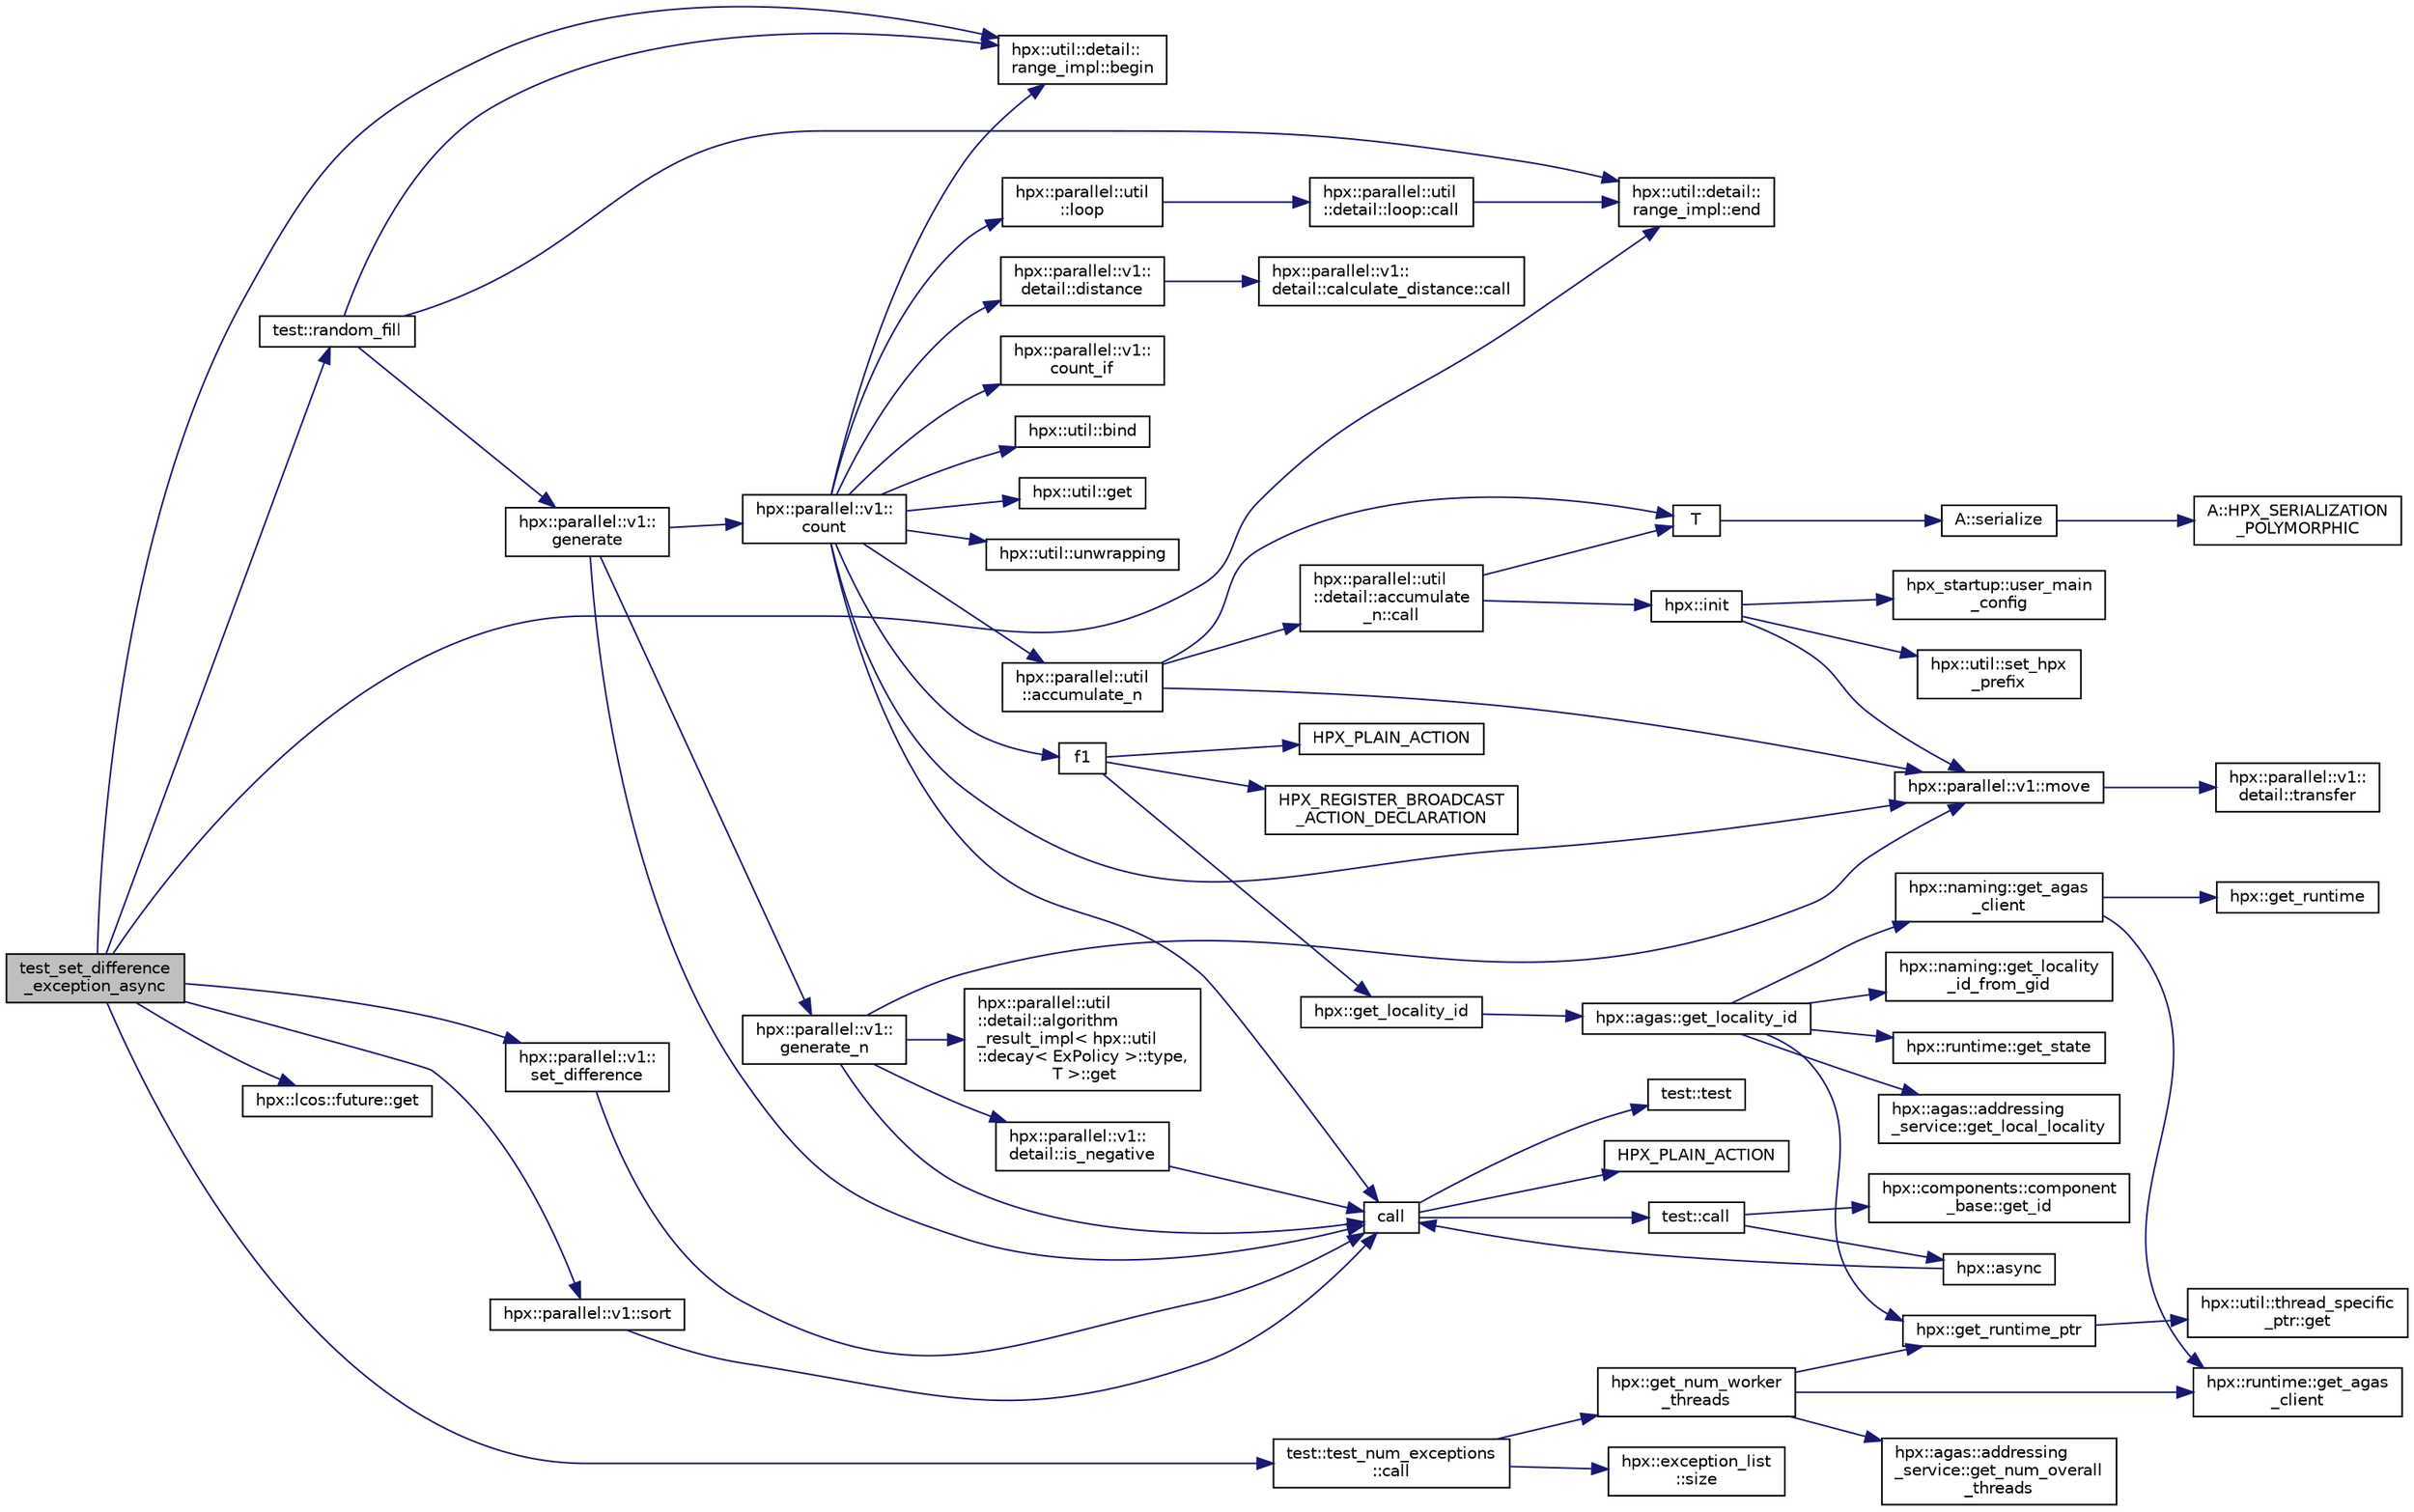 digraph "test_set_difference_exception_async"
{
  edge [fontname="Helvetica",fontsize="10",labelfontname="Helvetica",labelfontsize="10"];
  node [fontname="Helvetica",fontsize="10",shape=record];
  rankdir="LR";
  Node623 [label="test_set_difference\l_exception_async",height=0.2,width=0.4,color="black", fillcolor="grey75", style="filled", fontcolor="black"];
  Node623 -> Node624 [color="midnightblue",fontsize="10",style="solid",fontname="Helvetica"];
  Node624 [label="test::random_fill",height=0.2,width=0.4,color="black", fillcolor="white", style="filled",URL="$df/d04/namespacetest.html#af108eebf0ec199837311e53d84f7be38"];
  Node624 -> Node625 [color="midnightblue",fontsize="10",style="solid",fontname="Helvetica"];
  Node625 [label="hpx::parallel::v1::\lgenerate",height=0.2,width=0.4,color="black", fillcolor="white", style="filled",URL="$db/db9/namespacehpx_1_1parallel_1_1v1.html#a1f74f2be2954d6fbd8278df5fedb946a"];
  Node625 -> Node626 [color="midnightblue",fontsize="10",style="solid",fontname="Helvetica"];
  Node626 [label="hpx::parallel::v1::\lgenerate_n",height=0.2,width=0.4,color="black", fillcolor="white", style="filled",URL="$db/db9/namespacehpx_1_1parallel_1_1v1.html#a9fd6a170d9742750007e88805764ec8a"];
  Node626 -> Node627 [color="midnightblue",fontsize="10",style="solid",fontname="Helvetica"];
  Node627 [label="hpx::parallel::v1::\ldetail::is_negative",height=0.2,width=0.4,color="black", fillcolor="white", style="filled",URL="$d2/ddd/namespacehpx_1_1parallel_1_1v1_1_1detail.html#adf2e40fc4b20ad0fd442ee3118a4d527"];
  Node627 -> Node628 [color="midnightblue",fontsize="10",style="solid",fontname="Helvetica"];
  Node628 [label="call",height=0.2,width=0.4,color="black", fillcolor="white", style="filled",URL="$d2/d67/promise__1620_8cpp.html#a58357f0b82bc761e1d0b9091ed563a70"];
  Node628 -> Node629 [color="midnightblue",fontsize="10",style="solid",fontname="Helvetica"];
  Node629 [label="test::test",height=0.2,width=0.4,color="black", fillcolor="white", style="filled",URL="$d8/d89/structtest.html#ab42d5ece712d716b04cb3f686f297a26"];
  Node628 -> Node630 [color="midnightblue",fontsize="10",style="solid",fontname="Helvetica"];
  Node630 [label="HPX_PLAIN_ACTION",height=0.2,width=0.4,color="black", fillcolor="white", style="filled",URL="$d2/d67/promise__1620_8cpp.html#ab96aab827a4b1fcaf66cfe0ba83fef23"];
  Node628 -> Node631 [color="midnightblue",fontsize="10",style="solid",fontname="Helvetica"];
  Node631 [label="test::call",height=0.2,width=0.4,color="black", fillcolor="white", style="filled",URL="$d8/d89/structtest.html#aeb29e7ed6518b9426ccf1344c52620ae"];
  Node631 -> Node632 [color="midnightblue",fontsize="10",style="solid",fontname="Helvetica"];
  Node632 [label="hpx::async",height=0.2,width=0.4,color="black", fillcolor="white", style="filled",URL="$d8/d83/namespacehpx.html#acb7d8e37b73b823956ce144f9a57eaa4"];
  Node632 -> Node628 [color="midnightblue",fontsize="10",style="solid",fontname="Helvetica"];
  Node631 -> Node633 [color="midnightblue",fontsize="10",style="solid",fontname="Helvetica"];
  Node633 [label="hpx::components::component\l_base::get_id",height=0.2,width=0.4,color="black", fillcolor="white", style="filled",URL="$d2/de6/classhpx_1_1components_1_1component__base.html#a4c8fd93514039bdf01c48d66d82b19cd"];
  Node626 -> Node634 [color="midnightblue",fontsize="10",style="solid",fontname="Helvetica"];
  Node634 [label="hpx::parallel::util\l::detail::algorithm\l_result_impl\< hpx::util\l::decay\< ExPolicy \>::type,\l T \>::get",height=0.2,width=0.4,color="black", fillcolor="white", style="filled",URL="$d2/d42/structhpx_1_1parallel_1_1util_1_1detail_1_1algorithm__result__impl.html#ab5b051e8ec74eff5e0e62fd63f5d377e"];
  Node626 -> Node635 [color="midnightblue",fontsize="10",style="solid",fontname="Helvetica"];
  Node635 [label="hpx::parallel::v1::move",height=0.2,width=0.4,color="black", fillcolor="white", style="filled",URL="$db/db9/namespacehpx_1_1parallel_1_1v1.html#aa7c4ede081ce786c9d1eb1adff495cfc"];
  Node635 -> Node636 [color="midnightblue",fontsize="10",style="solid",fontname="Helvetica"];
  Node636 [label="hpx::parallel::v1::\ldetail::transfer",height=0.2,width=0.4,color="black", fillcolor="white", style="filled",URL="$d2/ddd/namespacehpx_1_1parallel_1_1v1_1_1detail.html#ab1b56a05e1885ca7cc7ffa1804dd2f3c"];
  Node626 -> Node628 [color="midnightblue",fontsize="10",style="solid",fontname="Helvetica"];
  Node625 -> Node637 [color="midnightblue",fontsize="10",style="solid",fontname="Helvetica"];
  Node637 [label="hpx::parallel::v1::\lcount",height=0.2,width=0.4,color="black", fillcolor="white", style="filled",URL="$db/db9/namespacehpx_1_1parallel_1_1v1.html#a19d058114a2bd44801aab4176b188e23"];
  Node637 -> Node638 [color="midnightblue",fontsize="10",style="solid",fontname="Helvetica"];
  Node638 [label="hpx::parallel::v1::\lcount_if",height=0.2,width=0.4,color="black", fillcolor="white", style="filled",URL="$db/db9/namespacehpx_1_1parallel_1_1v1.html#ad836ff017ec208c2d6388a9b47b05ce0"];
  Node637 -> Node639 [color="midnightblue",fontsize="10",style="solid",fontname="Helvetica"];
  Node639 [label="f1",height=0.2,width=0.4,color="black", fillcolor="white", style="filled",URL="$d8/d8b/broadcast_8cpp.html#a1751fbd41f2529b84514a9dbd767959a"];
  Node639 -> Node640 [color="midnightblue",fontsize="10",style="solid",fontname="Helvetica"];
  Node640 [label="hpx::get_locality_id",height=0.2,width=0.4,color="black", fillcolor="white", style="filled",URL="$d8/d83/namespacehpx.html#a158d7c54a657bb364c1704033010697b",tooltip="Return the number of the locality this function is being called from. "];
  Node640 -> Node641 [color="midnightblue",fontsize="10",style="solid",fontname="Helvetica"];
  Node641 [label="hpx::agas::get_locality_id",height=0.2,width=0.4,color="black", fillcolor="white", style="filled",URL="$dc/d54/namespacehpx_1_1agas.html#a491cc2ddecdf0f1a9129900caa6a4d3e"];
  Node641 -> Node642 [color="midnightblue",fontsize="10",style="solid",fontname="Helvetica"];
  Node642 [label="hpx::get_runtime_ptr",height=0.2,width=0.4,color="black", fillcolor="white", style="filled",URL="$d8/d83/namespacehpx.html#af29daf2bb3e01b4d6495a1742b6cce64"];
  Node642 -> Node643 [color="midnightblue",fontsize="10",style="solid",fontname="Helvetica"];
  Node643 [label="hpx::util::thread_specific\l_ptr::get",height=0.2,width=0.4,color="black", fillcolor="white", style="filled",URL="$d4/d4c/structhpx_1_1util_1_1thread__specific__ptr.html#a3b27d8520710478aa41d1f74206bdba9"];
  Node641 -> Node644 [color="midnightblue",fontsize="10",style="solid",fontname="Helvetica"];
  Node644 [label="hpx::runtime::get_state",height=0.2,width=0.4,color="black", fillcolor="white", style="filled",URL="$d0/d7b/classhpx_1_1runtime.html#ab405f80e060dac95d624520f38b0524c"];
  Node641 -> Node645 [color="midnightblue",fontsize="10",style="solid",fontname="Helvetica"];
  Node645 [label="hpx::naming::get_agas\l_client",height=0.2,width=0.4,color="black", fillcolor="white", style="filled",URL="$d4/dc9/namespacehpx_1_1naming.html#a0408fffd5d34b620712a801b0ae3b032"];
  Node645 -> Node646 [color="midnightblue",fontsize="10",style="solid",fontname="Helvetica"];
  Node646 [label="hpx::get_runtime",height=0.2,width=0.4,color="black", fillcolor="white", style="filled",URL="$d8/d83/namespacehpx.html#aef902cc6c7dd3b9fbadf34d1e850a070"];
  Node645 -> Node647 [color="midnightblue",fontsize="10",style="solid",fontname="Helvetica"];
  Node647 [label="hpx::runtime::get_agas\l_client",height=0.2,width=0.4,color="black", fillcolor="white", style="filled",URL="$d0/d7b/classhpx_1_1runtime.html#aeb5dddd30d6b9861669af8ad44d1a96a"];
  Node641 -> Node648 [color="midnightblue",fontsize="10",style="solid",fontname="Helvetica"];
  Node648 [label="hpx::agas::addressing\l_service::get_local_locality",height=0.2,width=0.4,color="black", fillcolor="white", style="filled",URL="$db/d58/structhpx_1_1agas_1_1addressing__service.html#ab52c19a37c2a7a006c6c15f90ad0539c"];
  Node641 -> Node649 [color="midnightblue",fontsize="10",style="solid",fontname="Helvetica"];
  Node649 [label="hpx::naming::get_locality\l_id_from_gid",height=0.2,width=0.4,color="black", fillcolor="white", style="filled",URL="$d4/dc9/namespacehpx_1_1naming.html#a7fd43037784560bd04fda9b49e33529f"];
  Node639 -> Node650 [color="midnightblue",fontsize="10",style="solid",fontname="Helvetica"];
  Node650 [label="HPX_PLAIN_ACTION",height=0.2,width=0.4,color="black", fillcolor="white", style="filled",URL="$d8/d8b/broadcast_8cpp.html#a19685a0394ce6a99351f7a679f6eeefc"];
  Node639 -> Node651 [color="midnightblue",fontsize="10",style="solid",fontname="Helvetica"];
  Node651 [label="HPX_REGISTER_BROADCAST\l_ACTION_DECLARATION",height=0.2,width=0.4,color="black", fillcolor="white", style="filled",URL="$d7/d38/addressing__service_8cpp.html#a573d764d9cb34eec46a4bdffcf07875f"];
  Node637 -> Node652 [color="midnightblue",fontsize="10",style="solid",fontname="Helvetica"];
  Node652 [label="hpx::parallel::util\l::loop",height=0.2,width=0.4,color="black", fillcolor="white", style="filled",URL="$df/dc6/namespacehpx_1_1parallel_1_1util.html#a3f434e00f42929aac85debb8c5782213"];
  Node652 -> Node653 [color="midnightblue",fontsize="10",style="solid",fontname="Helvetica"];
  Node653 [label="hpx::parallel::util\l::detail::loop::call",height=0.2,width=0.4,color="black", fillcolor="white", style="filled",URL="$da/d06/structhpx_1_1parallel_1_1util_1_1detail_1_1loop.html#a5c5e8dbda782f09cdb7bc2509e3bf09e"];
  Node653 -> Node654 [color="midnightblue",fontsize="10",style="solid",fontname="Helvetica"];
  Node654 [label="hpx::util::detail::\lrange_impl::end",height=0.2,width=0.4,color="black", fillcolor="white", style="filled",URL="$d4/d4a/namespacehpx_1_1util_1_1detail_1_1range__impl.html#afb2ea48b0902f52ee4d8b764807b4316"];
  Node637 -> Node655 [color="midnightblue",fontsize="10",style="solid",fontname="Helvetica"];
  Node655 [label="hpx::util::bind",height=0.2,width=0.4,color="black", fillcolor="white", style="filled",URL="$df/dad/namespacehpx_1_1util.html#ad844caedf82a0173d6909d910c3e48c6"];
  Node637 -> Node635 [color="midnightblue",fontsize="10",style="solid",fontname="Helvetica"];
  Node637 -> Node656 [color="midnightblue",fontsize="10",style="solid",fontname="Helvetica"];
  Node656 [label="hpx::util::get",height=0.2,width=0.4,color="black", fillcolor="white", style="filled",URL="$df/dad/namespacehpx_1_1util.html#a5cbd3c41f03f4d4acaedaa4777e3cc02"];
  Node637 -> Node628 [color="midnightblue",fontsize="10",style="solid",fontname="Helvetica"];
  Node637 -> Node657 [color="midnightblue",fontsize="10",style="solid",fontname="Helvetica"];
  Node657 [label="hpx::parallel::v1::\ldetail::distance",height=0.2,width=0.4,color="black", fillcolor="white", style="filled",URL="$d2/ddd/namespacehpx_1_1parallel_1_1v1_1_1detail.html#a6bea3c6a5f470cad11f27ee6bab4a33f"];
  Node657 -> Node658 [color="midnightblue",fontsize="10",style="solid",fontname="Helvetica"];
  Node658 [label="hpx::parallel::v1::\ldetail::calculate_distance::call",height=0.2,width=0.4,color="black", fillcolor="white", style="filled",URL="$db/dfa/structhpx_1_1parallel_1_1v1_1_1detail_1_1calculate__distance.html#a950a6627830a7d019ac0e734b0a447bf"];
  Node637 -> Node659 [color="midnightblue",fontsize="10",style="solid",fontname="Helvetica"];
  Node659 [label="hpx::util::unwrapping",height=0.2,width=0.4,color="black", fillcolor="white", style="filled",URL="$df/dad/namespacehpx_1_1util.html#a7529d9ac687684c33403cdd1f9cef8e4"];
  Node637 -> Node660 [color="midnightblue",fontsize="10",style="solid",fontname="Helvetica"];
  Node660 [label="hpx::parallel::util\l::accumulate_n",height=0.2,width=0.4,color="black", fillcolor="white", style="filled",URL="$df/dc6/namespacehpx_1_1parallel_1_1util.html#af19f9a2722f97c2247ea5d0dbb5e2d25"];
  Node660 -> Node661 [color="midnightblue",fontsize="10",style="solid",fontname="Helvetica"];
  Node661 [label="hpx::parallel::util\l::detail::accumulate\l_n::call",height=0.2,width=0.4,color="black", fillcolor="white", style="filled",URL="$d8/d3b/structhpx_1_1parallel_1_1util_1_1detail_1_1accumulate__n.html#a765aceb8ab313fc92f7c4aaf70ccca8f"];
  Node661 -> Node662 [color="midnightblue",fontsize="10",style="solid",fontname="Helvetica"];
  Node662 [label="hpx::init",height=0.2,width=0.4,color="black", fillcolor="white", style="filled",URL="$d8/d83/namespacehpx.html#a3c694ea960b47c56b33351ba16e3d76b",tooltip="Main entry point for launching the HPX runtime system. "];
  Node662 -> Node663 [color="midnightblue",fontsize="10",style="solid",fontname="Helvetica"];
  Node663 [label="hpx::util::set_hpx\l_prefix",height=0.2,width=0.4,color="black", fillcolor="white", style="filled",URL="$df/dad/namespacehpx_1_1util.html#ae40a23c1ba0a48d9304dcf717a95793e"];
  Node662 -> Node664 [color="midnightblue",fontsize="10",style="solid",fontname="Helvetica"];
  Node664 [label="hpx_startup::user_main\l_config",height=0.2,width=0.4,color="black", fillcolor="white", style="filled",URL="$d3/dd2/namespacehpx__startup.html#aaac571d88bd3912a4225a23eb3261637"];
  Node662 -> Node635 [color="midnightblue",fontsize="10",style="solid",fontname="Helvetica"];
  Node661 -> Node665 [color="midnightblue",fontsize="10",style="solid",fontname="Helvetica"];
  Node665 [label="T",height=0.2,width=0.4,color="black", fillcolor="white", style="filled",URL="$db/d33/polymorphic__semiintrusive__template_8cpp.html#ad187658f9cb91c1312b39ae7e896f1ea"];
  Node665 -> Node666 [color="midnightblue",fontsize="10",style="solid",fontname="Helvetica"];
  Node666 [label="A::serialize",height=0.2,width=0.4,color="black", fillcolor="white", style="filled",URL="$d7/da0/struct_a.html#a5f5c287cf471e274ed9dda0da1592212"];
  Node666 -> Node667 [color="midnightblue",fontsize="10",style="solid",fontname="Helvetica"];
  Node667 [label="A::HPX_SERIALIZATION\l_POLYMORPHIC",height=0.2,width=0.4,color="black", fillcolor="white", style="filled",URL="$d7/da0/struct_a.html#ada978cc156cebbafddb1f3aa4c01918c"];
  Node660 -> Node635 [color="midnightblue",fontsize="10",style="solid",fontname="Helvetica"];
  Node660 -> Node665 [color="midnightblue",fontsize="10",style="solid",fontname="Helvetica"];
  Node637 -> Node668 [color="midnightblue",fontsize="10",style="solid",fontname="Helvetica"];
  Node668 [label="hpx::util::detail::\lrange_impl::begin",height=0.2,width=0.4,color="black", fillcolor="white", style="filled",URL="$d4/d4a/namespacehpx_1_1util_1_1detail_1_1range__impl.html#a31e165df2b865cdd961f35ce938db41a"];
  Node625 -> Node628 [color="midnightblue",fontsize="10",style="solid",fontname="Helvetica"];
  Node624 -> Node668 [color="midnightblue",fontsize="10",style="solid",fontname="Helvetica"];
  Node624 -> Node654 [color="midnightblue",fontsize="10",style="solid",fontname="Helvetica"];
  Node623 -> Node669 [color="midnightblue",fontsize="10",style="solid",fontname="Helvetica"];
  Node669 [label="hpx::parallel::v1::sort",height=0.2,width=0.4,color="black", fillcolor="white", style="filled",URL="$db/db9/namespacehpx_1_1parallel_1_1v1.html#ae1153bd13c544f90055c5ca181145297"];
  Node669 -> Node628 [color="midnightblue",fontsize="10",style="solid",fontname="Helvetica"];
  Node623 -> Node668 [color="midnightblue",fontsize="10",style="solid",fontname="Helvetica"];
  Node623 -> Node654 [color="midnightblue",fontsize="10",style="solid",fontname="Helvetica"];
  Node623 -> Node670 [color="midnightblue",fontsize="10",style="solid",fontname="Helvetica"];
  Node670 [label="hpx::parallel::v1::\lset_difference",height=0.2,width=0.4,color="black", fillcolor="white", style="filled",URL="$db/db9/namespacehpx_1_1parallel_1_1v1.html#ae4f7b86deab4d83f55ac15d4f17c720b"];
  Node670 -> Node628 [color="midnightblue",fontsize="10",style="solid",fontname="Helvetica"];
  Node623 -> Node671 [color="midnightblue",fontsize="10",style="solid",fontname="Helvetica"];
  Node671 [label="hpx::lcos::future::get",height=0.2,width=0.4,color="black", fillcolor="white", style="filled",URL="$d0/d33/classhpx_1_1lcos_1_1future.html#a8c28269486d5620ac48af349f17bb41c"];
  Node623 -> Node672 [color="midnightblue",fontsize="10",style="solid",fontname="Helvetica"];
  Node672 [label="test::test_num_exceptions\l::call",height=0.2,width=0.4,color="black", fillcolor="white", style="filled",URL="$da/ddb/structtest_1_1test__num__exceptions.html#a2c1e3b76f9abd4d358ae0258203b90b7"];
  Node672 -> Node673 [color="midnightblue",fontsize="10",style="solid",fontname="Helvetica"];
  Node673 [label="hpx::exception_list\l::size",height=0.2,width=0.4,color="black", fillcolor="white", style="filled",URL="$d2/def/classhpx_1_1exception__list.html#ae4e3e1b70e8185033656d891749a234e"];
  Node672 -> Node674 [color="midnightblue",fontsize="10",style="solid",fontname="Helvetica"];
  Node674 [label="hpx::get_num_worker\l_threads",height=0.2,width=0.4,color="black", fillcolor="white", style="filled",URL="$d8/d83/namespacehpx.html#ae0cb050327ed37e6863061bd1761409e",tooltip="Return the number of worker OS- threads used to execute HPX threads. "];
  Node674 -> Node642 [color="midnightblue",fontsize="10",style="solid",fontname="Helvetica"];
  Node674 -> Node647 [color="midnightblue",fontsize="10",style="solid",fontname="Helvetica"];
  Node674 -> Node675 [color="midnightblue",fontsize="10",style="solid",fontname="Helvetica"];
  Node675 [label="hpx::agas::addressing\l_service::get_num_overall\l_threads",height=0.2,width=0.4,color="black", fillcolor="white", style="filled",URL="$db/d58/structhpx_1_1agas_1_1addressing__service.html#a55800470ad2b28e283653df58d59ec49"];
}
